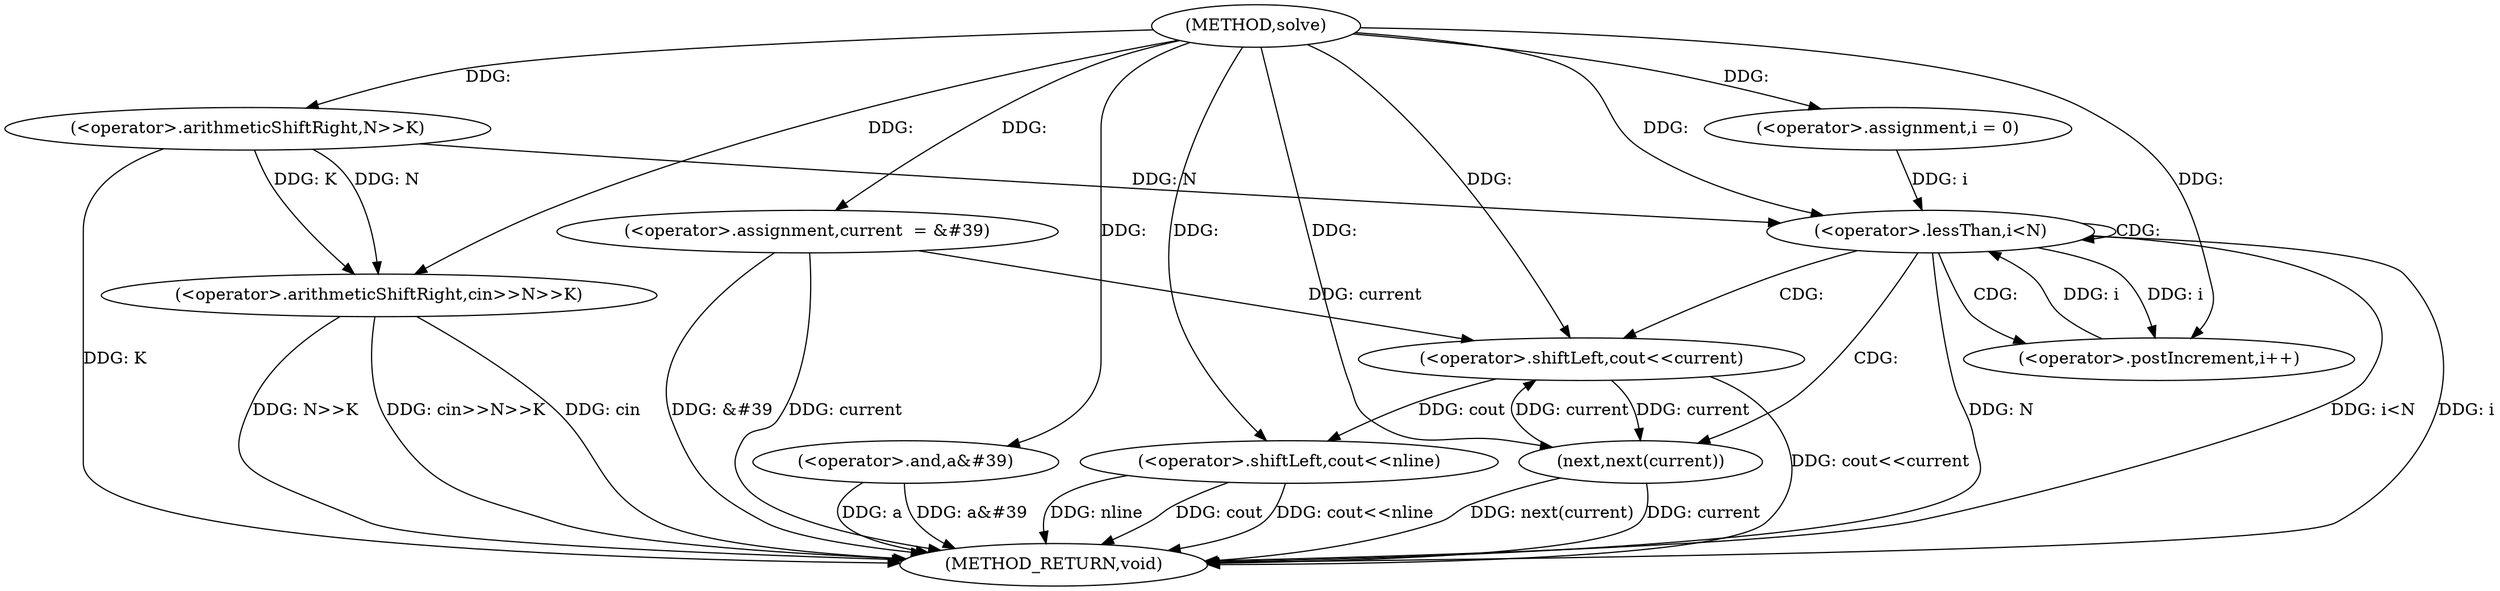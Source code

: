 digraph "solve" {  
"1000491" [label = "(METHOD,solve)" ]
"1000527" [label = "(METHOD_RETURN,void)" ]
"1000495" [label = "(<operator>.arithmeticShiftRight,cin>>N>>K)" ]
"1000501" [label = "(<operator>.assignment,current  = &#39)" ]
"1000505" [label = "(<operator>.and,a&#39)" ]
"1000524" [label = "(<operator>.shiftLeft,cout<<nline)" ]
"1000510" [label = "(<operator>.assignment,i = 0)" ]
"1000513" [label = "(<operator>.lessThan,i<N)" ]
"1000516" [label = "(<operator>.postIncrement,i++)" ]
"1000497" [label = "(<operator>.arithmeticShiftRight,N>>K)" ]
"1000519" [label = "(<operator>.shiftLeft,cout<<current)" ]
"1000522" [label = "(next,next(current))" ]
  "1000497" -> "1000527"  [ label = "DDG: K"] 
  "1000495" -> "1000527"  [ label = "DDG: N>>K"] 
  "1000495" -> "1000527"  [ label = "DDG: cin>>N>>K"] 
  "1000501" -> "1000527"  [ label = "DDG: current"] 
  "1000501" -> "1000527"  [ label = "DDG: &#39"] 
  "1000505" -> "1000527"  [ label = "DDG: a&#39"] 
  "1000513" -> "1000527"  [ label = "DDG: i"] 
  "1000513" -> "1000527"  [ label = "DDG: N"] 
  "1000513" -> "1000527"  [ label = "DDG: i<N"] 
  "1000524" -> "1000527"  [ label = "DDG: cout"] 
  "1000524" -> "1000527"  [ label = "DDG: cout<<nline"] 
  "1000519" -> "1000527"  [ label = "DDG: cout<<current"] 
  "1000522" -> "1000527"  [ label = "DDG: current"] 
  "1000522" -> "1000527"  [ label = "DDG: next(current)"] 
  "1000505" -> "1000527"  [ label = "DDG: a"] 
  "1000524" -> "1000527"  [ label = "DDG: nline"] 
  "1000495" -> "1000527"  [ label = "DDG: cin"] 
  "1000491" -> "1000495"  [ label = "DDG: "] 
  "1000497" -> "1000495"  [ label = "DDG: N"] 
  "1000497" -> "1000495"  [ label = "DDG: K"] 
  "1000491" -> "1000501"  [ label = "DDG: "] 
  "1000491" -> "1000505"  [ label = "DDG: "] 
  "1000491" -> "1000510"  [ label = "DDG: "] 
  "1000519" -> "1000524"  [ label = "DDG: cout"] 
  "1000491" -> "1000524"  [ label = "DDG: "] 
  "1000491" -> "1000497"  [ label = "DDG: "] 
  "1000510" -> "1000513"  [ label = "DDG: i"] 
  "1000516" -> "1000513"  [ label = "DDG: i"] 
  "1000491" -> "1000513"  [ label = "DDG: "] 
  "1000497" -> "1000513"  [ label = "DDG: N"] 
  "1000513" -> "1000516"  [ label = "DDG: i"] 
  "1000491" -> "1000516"  [ label = "DDG: "] 
  "1000491" -> "1000519"  [ label = "DDG: "] 
  "1000501" -> "1000519"  [ label = "DDG: current"] 
  "1000522" -> "1000519"  [ label = "DDG: current"] 
  "1000519" -> "1000522"  [ label = "DDG: current"] 
  "1000491" -> "1000522"  [ label = "DDG: "] 
  "1000513" -> "1000516"  [ label = "CDG: "] 
  "1000513" -> "1000513"  [ label = "CDG: "] 
  "1000513" -> "1000522"  [ label = "CDG: "] 
  "1000513" -> "1000519"  [ label = "CDG: "] 
}
